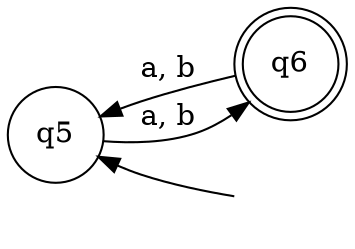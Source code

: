 digraph task2_2_tmp_1 {
    rankdir= RL;
    node [shape = doublecircle] q6;
    node [shape = circle];
    "" [shape = none];
    "" -> q5;
    q5 -> q6 [label = "a, b"];
    q6 -> q5 [label = "a, b"];
}
